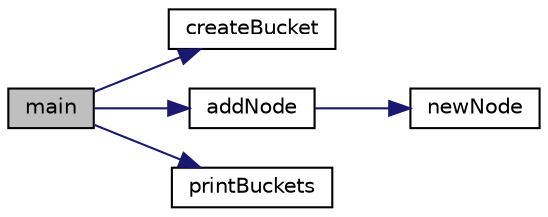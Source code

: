 digraph "main"
{
  edge [fontname="Helvetica",fontsize="10",labelfontname="Helvetica",labelfontsize="10"];
  node [fontname="Helvetica",fontsize="10",shape=record];
  rankdir="LR";
  Node1 [label="main",height=0.2,width=0.4,color="black", fillcolor="grey75", style="filled", fontcolor="black"];
  Node1 -> Node2 [color="midnightblue",fontsize="10",style="solid"];
  Node2 [label="createBucket",height=0.2,width=0.4,color="black", fillcolor="white", style="filled",URL="$BucketSort_8cpp.html#ade40d37889b230f76f75f7e7c1c44aea"];
  Node1 -> Node3 [color="midnightblue",fontsize="10",style="solid"];
  Node3 [label="addNode",height=0.2,width=0.4,color="black", fillcolor="white", style="filled",URL="$BucketSort_8cpp.html#abf021c8398f9349ed3e5047ded4988f6"];
  Node3 -> Node4 [color="midnightblue",fontsize="10",style="solid"];
  Node4 [label="newNode",height=0.2,width=0.4,color="black", fillcolor="white", style="filled",URL="$BucketSort_8cpp.html#aa079f3ceaf2578ddc2fea214bac509ea"];
  Node1 -> Node5 [color="midnightblue",fontsize="10",style="solid"];
  Node5 [label="printBuckets",height=0.2,width=0.4,color="black", fillcolor="white", style="filled",URL="$BucketSort_8cpp.html#a8b528b158bb27fcd885205966c39cdb8"];
}
